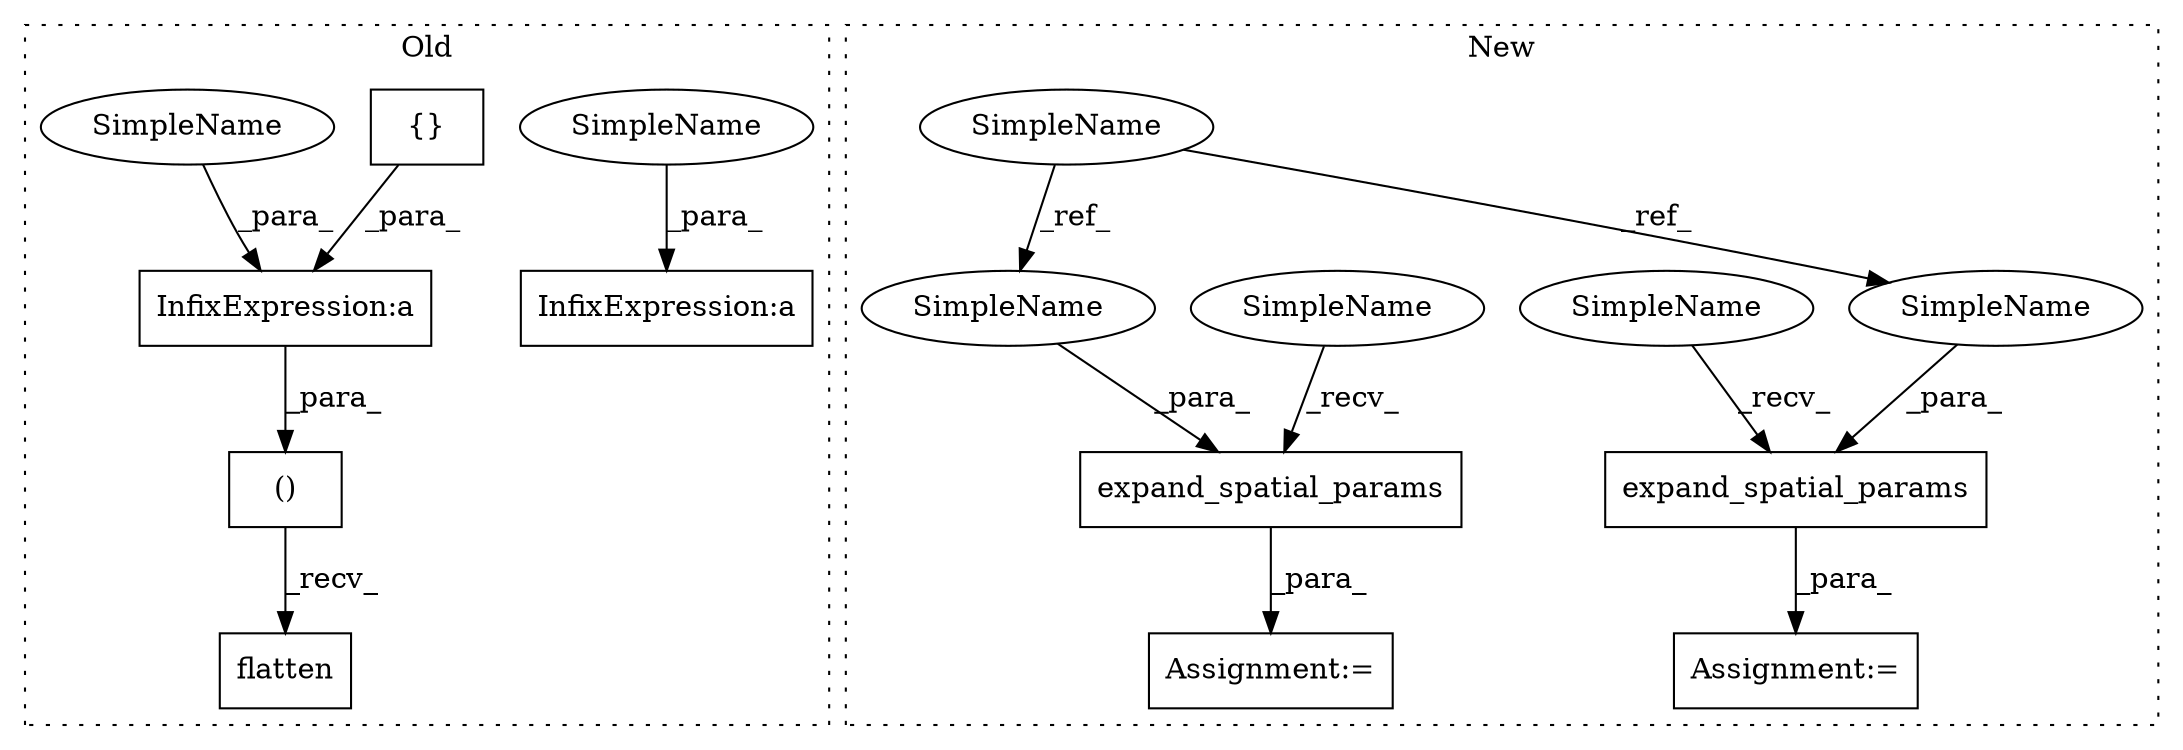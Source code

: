 digraph G {
subgraph cluster0 {
1 [label="flatten" a="32" s="1292" l="9" shape="box"];
3 [label="()" a="106" s="1217" l="72" shape="box"];
4 [label="InfixExpression:a" a="27" s="1245" l="3" shape="box"];
9 [label="InfixExpression:a" a="27" s="2083" l="3" shape="box"];
10 [label="{}" a="4" s="1227,1244" l="1,1" shape="box"];
13 [label="SimpleName" a="42" s="2086" l="12" shape="ellipse"];
14 [label="SimpleName" a="42" s="1248" l="12" shape="ellipse"];
label = "Old";
style="dotted";
}
subgraph cluster1 {
2 [label="expand_spatial_params" a="32" s="1317,1363" l="22,1" shape="box"];
5 [label="SimpleName" a="42" s="1090" l="12" shape="ellipse"];
6 [label="expand_spatial_params" a="32" s="1232,1283" l="22,1" shape="box"];
7 [label="Assignment:=" a="7" s="1423" l="1" shape="box"];
8 [label="Assignment:=" a="7" s="1305" l="1" shape="box"];
11 [label="SimpleName" a="42" s="1351" l="12" shape="ellipse"];
12 [label="SimpleName" a="42" s="1271" l="12" shape="ellipse"];
15 [label="SimpleName" a="42" s="1221" l="10" shape="ellipse"];
16 [label="SimpleName" a="42" s="1306" l="10" shape="ellipse"];
label = "New";
style="dotted";
}
2 -> 8 [label="_para_"];
3 -> 1 [label="_recv_"];
4 -> 3 [label="_para_"];
5 -> 12 [label="_ref_"];
5 -> 11 [label="_ref_"];
6 -> 7 [label="_para_"];
10 -> 4 [label="_para_"];
11 -> 2 [label="_para_"];
12 -> 6 [label="_para_"];
13 -> 9 [label="_para_"];
14 -> 4 [label="_para_"];
15 -> 6 [label="_recv_"];
16 -> 2 [label="_recv_"];
}